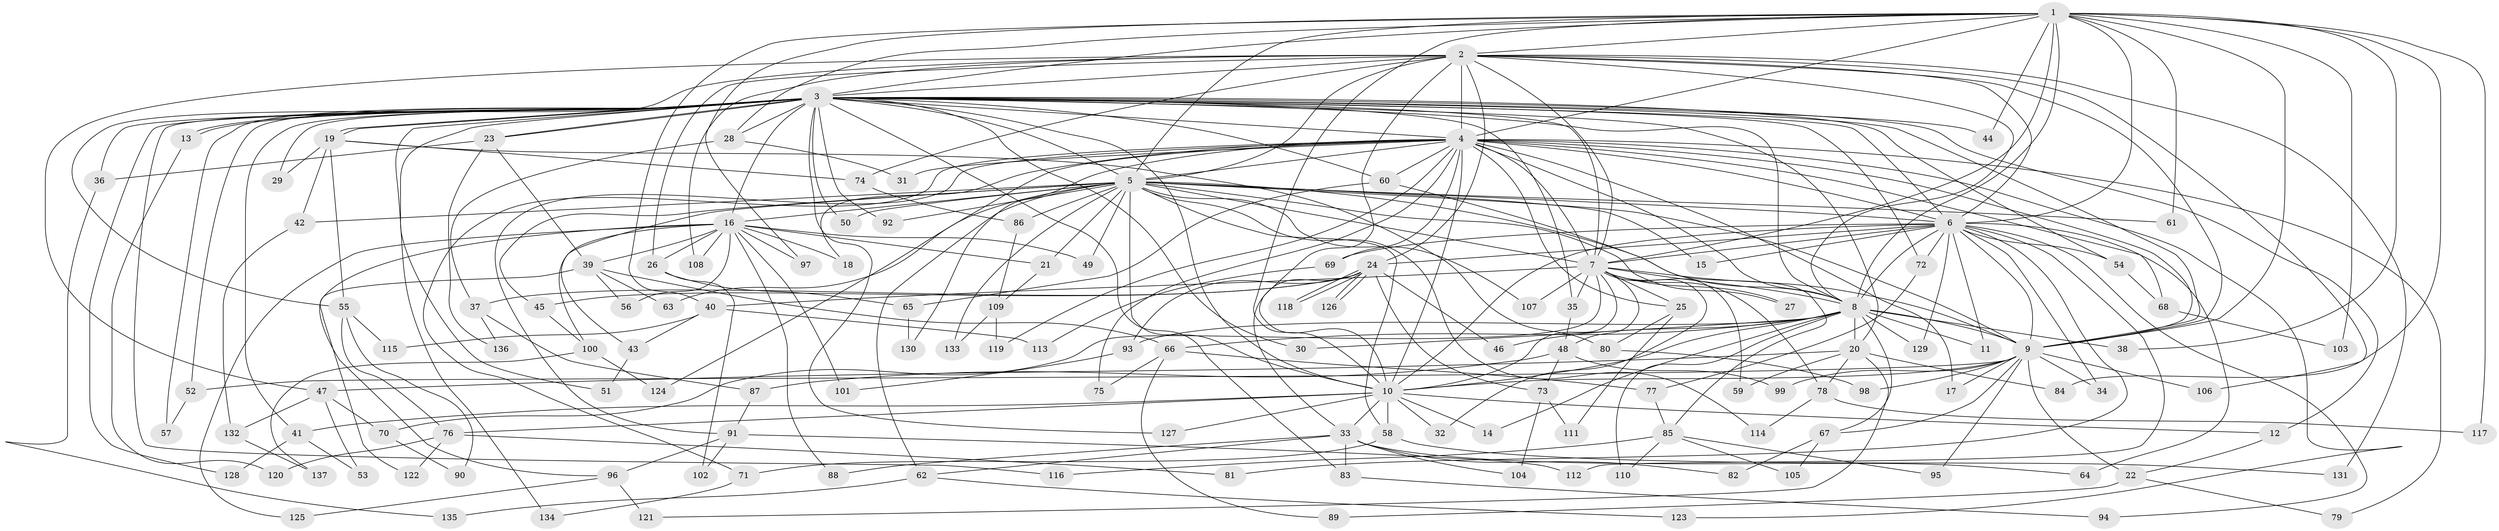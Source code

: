 // coarse degree distribution, {15: 0.018518518518518517, 18: 0.018518518518518517, 1: 0.24074074074074073, 2: 0.4444444444444444, 3: 0.12962962962962962, 8: 0.018518518518518517, 11: 0.018518518518518517, 4: 0.037037037037037035, 25: 0.018518518518518517, 6: 0.018518518518518517, 14: 0.018518518518518517, 23: 0.018518518518518517}
// Generated by graph-tools (version 1.1) at 2025/48/03/04/25 21:48:38]
// undirected, 137 vertices, 299 edges
graph export_dot {
graph [start="1"]
  node [color=gray90,style=filled];
  1;
  2;
  3;
  4;
  5;
  6;
  7;
  8;
  9;
  10;
  11;
  12;
  13;
  14;
  15;
  16;
  17;
  18;
  19;
  20;
  21;
  22;
  23;
  24;
  25;
  26;
  27;
  28;
  29;
  30;
  31;
  32;
  33;
  34;
  35;
  36;
  37;
  38;
  39;
  40;
  41;
  42;
  43;
  44;
  45;
  46;
  47;
  48;
  49;
  50;
  51;
  52;
  53;
  54;
  55;
  56;
  57;
  58;
  59;
  60;
  61;
  62;
  63;
  64;
  65;
  66;
  67;
  68;
  69;
  70;
  71;
  72;
  73;
  74;
  75;
  76;
  77;
  78;
  79;
  80;
  81;
  82;
  83;
  84;
  85;
  86;
  87;
  88;
  89;
  90;
  91;
  92;
  93;
  94;
  95;
  96;
  97;
  98;
  99;
  100;
  101;
  102;
  103;
  104;
  105;
  106;
  107;
  108;
  109;
  110;
  111;
  112;
  113;
  114;
  115;
  116;
  117;
  118;
  119;
  120;
  121;
  122;
  123;
  124;
  125;
  126;
  127;
  128;
  129;
  130;
  131;
  132;
  133;
  134;
  135;
  136;
  137;
  1 -- 2;
  1 -- 3;
  1 -- 4;
  1 -- 5;
  1 -- 6;
  1 -- 7;
  1 -- 8;
  1 -- 9;
  1 -- 10;
  1 -- 28;
  1 -- 38;
  1 -- 40;
  1 -- 44;
  1 -- 61;
  1 -- 84;
  1 -- 97;
  1 -- 103;
  1 -- 117;
  2 -- 3;
  2 -- 4;
  2 -- 5;
  2 -- 6;
  2 -- 7;
  2 -- 8;
  2 -- 9;
  2 -- 10;
  2 -- 24;
  2 -- 26;
  2 -- 47;
  2 -- 55;
  2 -- 74;
  2 -- 106;
  2 -- 108;
  2 -- 131;
  3 -- 4;
  3 -- 5;
  3 -- 6;
  3 -- 7;
  3 -- 8;
  3 -- 9;
  3 -- 10;
  3 -- 12;
  3 -- 13;
  3 -- 13;
  3 -- 16;
  3 -- 19;
  3 -- 19;
  3 -- 20;
  3 -- 23;
  3 -- 23;
  3 -- 28;
  3 -- 29;
  3 -- 30;
  3 -- 35;
  3 -- 36;
  3 -- 41;
  3 -- 44;
  3 -- 50;
  3 -- 51;
  3 -- 52;
  3 -- 54;
  3 -- 57;
  3 -- 60;
  3 -- 72;
  3 -- 83;
  3 -- 92;
  3 -- 116;
  3 -- 127;
  3 -- 128;
  3 -- 134;
  4 -- 5;
  4 -- 6;
  4 -- 7;
  4 -- 8;
  4 -- 9;
  4 -- 10;
  4 -- 17;
  4 -- 18;
  4 -- 25;
  4 -- 31;
  4 -- 60;
  4 -- 68;
  4 -- 69;
  4 -- 71;
  4 -- 75;
  4 -- 79;
  4 -- 91;
  4 -- 119;
  4 -- 123;
  4 -- 124;
  4 -- 130;
  5 -- 6;
  5 -- 7;
  5 -- 8;
  5 -- 9;
  5 -- 10;
  5 -- 15;
  5 -- 16;
  5 -- 21;
  5 -- 27;
  5 -- 42;
  5 -- 43;
  5 -- 45;
  5 -- 49;
  5 -- 50;
  5 -- 58;
  5 -- 61;
  5 -- 62;
  5 -- 63;
  5 -- 86;
  5 -- 92;
  5 -- 107;
  5 -- 114;
  5 -- 133;
  6 -- 7;
  6 -- 8;
  6 -- 9;
  6 -- 10;
  6 -- 11;
  6 -- 15;
  6 -- 24;
  6 -- 34;
  6 -- 54;
  6 -- 64;
  6 -- 69;
  6 -- 72;
  6 -- 81;
  6 -- 94;
  6 -- 112;
  6 -- 129;
  7 -- 8;
  7 -- 9;
  7 -- 10;
  7 -- 25;
  7 -- 27;
  7 -- 32;
  7 -- 35;
  7 -- 40;
  7 -- 48;
  7 -- 59;
  7 -- 70;
  7 -- 78;
  7 -- 107;
  8 -- 9;
  8 -- 10;
  8 -- 11;
  8 -- 14;
  8 -- 20;
  8 -- 30;
  8 -- 38;
  8 -- 46;
  8 -- 66;
  8 -- 67;
  8 -- 93;
  8 -- 110;
  8 -- 129;
  9 -- 10;
  9 -- 17;
  9 -- 22;
  9 -- 34;
  9 -- 52;
  9 -- 67;
  9 -- 95;
  9 -- 98;
  9 -- 99;
  9 -- 106;
  10 -- 12;
  10 -- 14;
  10 -- 32;
  10 -- 33;
  10 -- 41;
  10 -- 58;
  10 -- 76;
  10 -- 127;
  12 -- 22;
  13 -- 120;
  16 -- 18;
  16 -- 21;
  16 -- 26;
  16 -- 39;
  16 -- 49;
  16 -- 56;
  16 -- 88;
  16 -- 96;
  16 -- 97;
  16 -- 100;
  16 -- 101;
  16 -- 108;
  16 -- 125;
  19 -- 29;
  19 -- 42;
  19 -- 55;
  19 -- 74;
  19 -- 80;
  20 -- 47;
  20 -- 59;
  20 -- 78;
  20 -- 84;
  20 -- 121;
  21 -- 109;
  22 -- 79;
  22 -- 89;
  23 -- 36;
  23 -- 39;
  23 -- 136;
  24 -- 33;
  24 -- 37;
  24 -- 45;
  24 -- 46;
  24 -- 73;
  24 -- 93;
  24 -- 118;
  24 -- 118;
  24 -- 126;
  24 -- 126;
  25 -- 80;
  25 -- 111;
  26 -- 65;
  26 -- 102;
  28 -- 31;
  28 -- 37;
  33 -- 62;
  33 -- 64;
  33 -- 82;
  33 -- 83;
  33 -- 88;
  33 -- 104;
  35 -- 48;
  36 -- 135;
  37 -- 87;
  37 -- 136;
  39 -- 56;
  39 -- 63;
  39 -- 66;
  39 -- 122;
  40 -- 43;
  40 -- 113;
  40 -- 115;
  41 -- 53;
  41 -- 128;
  42 -- 132;
  43 -- 51;
  45 -- 100;
  47 -- 53;
  47 -- 70;
  47 -- 132;
  48 -- 73;
  48 -- 87;
  48 -- 99;
  52 -- 57;
  54 -- 68;
  55 -- 76;
  55 -- 90;
  55 -- 115;
  58 -- 71;
  58 -- 131;
  60 -- 65;
  60 -- 85;
  62 -- 123;
  62 -- 135;
  65 -- 130;
  66 -- 75;
  66 -- 77;
  66 -- 89;
  67 -- 82;
  67 -- 105;
  68 -- 103;
  69 -- 113;
  70 -- 90;
  71 -- 134;
  72 -- 77;
  73 -- 104;
  73 -- 111;
  74 -- 86;
  76 -- 81;
  76 -- 120;
  76 -- 122;
  77 -- 85;
  78 -- 114;
  78 -- 117;
  80 -- 98;
  83 -- 94;
  85 -- 95;
  85 -- 105;
  85 -- 110;
  85 -- 116;
  86 -- 109;
  87 -- 91;
  91 -- 96;
  91 -- 102;
  91 -- 112;
  93 -- 101;
  96 -- 121;
  96 -- 125;
  100 -- 124;
  100 -- 137;
  109 -- 119;
  109 -- 133;
  132 -- 137;
}
